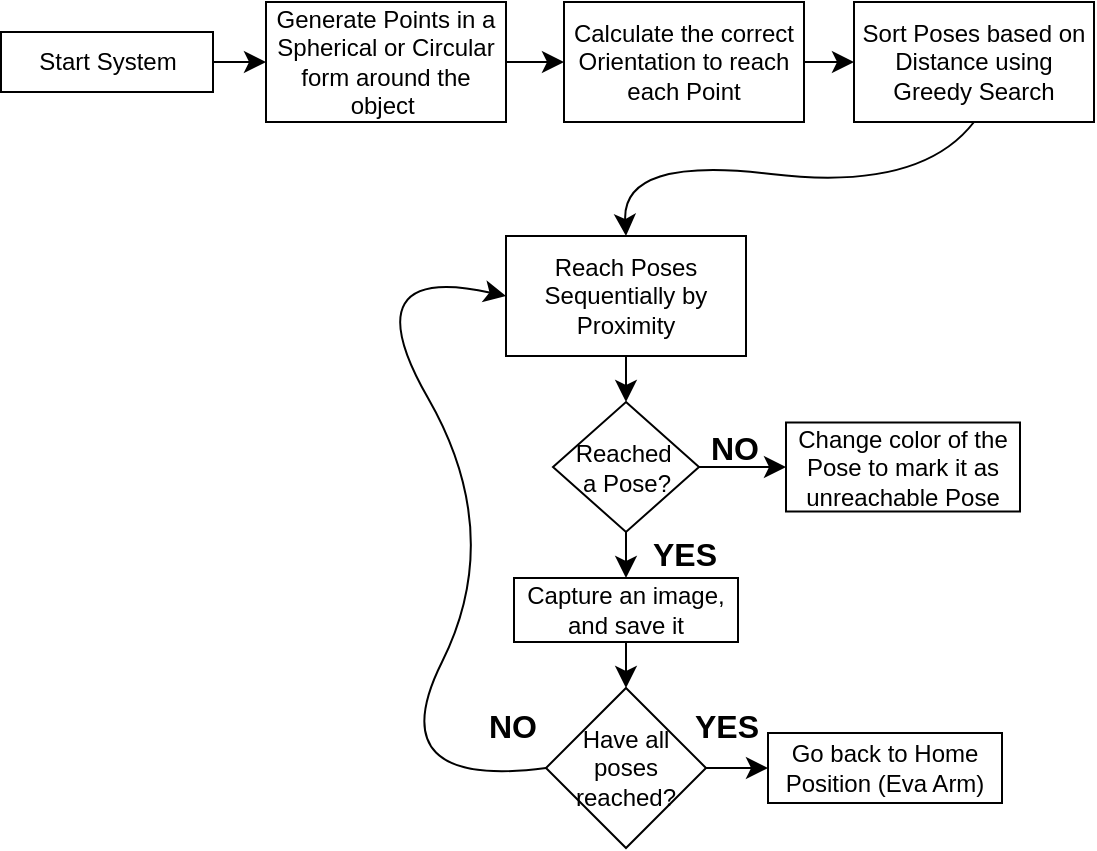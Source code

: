 <mxfile version="26.2.12">
  <diagram name="Page-1" id="JyfK7v_L3Pvij6fHd2mg">
    <mxGraphModel dx="1332" dy="805" grid="0" gridSize="10" guides="1" tooltips="1" connect="1" arrows="1" fold="1" page="0" pageScale="1" pageWidth="827" pageHeight="1169" math="0" shadow="0">
      <root>
        <mxCell id="0" />
        <mxCell id="1" parent="0" />
        <mxCell id="IO8795PvD08IkSDCkcih-8" style="edgeStyle=none;curved=1;rounded=0;orthogonalLoop=1;jettySize=auto;html=1;exitX=1;exitY=0.5;exitDx=0;exitDy=0;entryX=0;entryY=0.5;entryDx=0;entryDy=0;fontSize=12;startSize=8;endSize=8;" edge="1" parent="1" source="IO8795PvD08IkSDCkcih-1" target="IO8795PvD08IkSDCkcih-2">
          <mxGeometry relative="1" as="geometry" />
        </mxCell>
        <mxCell id="IO8795PvD08IkSDCkcih-1" value="Start System" style="rounded=0;whiteSpace=wrap;html=1;" vertex="1" parent="1">
          <mxGeometry x="-179.5" y="-16" width="106" height="30" as="geometry" />
        </mxCell>
        <mxCell id="IO8795PvD08IkSDCkcih-9" style="edgeStyle=none;curved=1;rounded=0;orthogonalLoop=1;jettySize=auto;html=1;exitX=1;exitY=0.5;exitDx=0;exitDy=0;entryX=0;entryY=0.5;entryDx=0;entryDy=0;fontSize=12;startSize=8;endSize=8;" edge="1" parent="1" source="IO8795PvD08IkSDCkcih-27" target="IO8795PvD08IkSDCkcih-3">
          <mxGeometry relative="1" as="geometry" />
        </mxCell>
        <mxCell id="IO8795PvD08IkSDCkcih-2" value="Generate Points in a Spherical or Circular form around the object&lt;span style=&quot;background-color: transparent; color: light-dark(rgb(0, 0, 0), rgb(255, 255, 255));&quot;&gt;&amp;nbsp;&lt;/span&gt;" style="rounded=0;whiteSpace=wrap;html=1;" vertex="1" parent="1">
          <mxGeometry x="-47" y="-31" width="120" height="60" as="geometry" />
        </mxCell>
        <mxCell id="IO8795PvD08IkSDCkcih-10" style="edgeStyle=none;curved=1;rounded=0;orthogonalLoop=1;jettySize=auto;html=1;exitX=0.5;exitY=1;exitDx=0;exitDy=0;entryX=0.5;entryY=0;entryDx=0;entryDy=0;fontSize=12;startSize=8;endSize=8;" edge="1" parent="1" source="IO8795PvD08IkSDCkcih-3" target="IO8795PvD08IkSDCkcih-4">
          <mxGeometry relative="1" as="geometry">
            <Array as="points">
              <mxPoint x="280" y="64" />
              <mxPoint x="131" y="46" />
            </Array>
          </mxGeometry>
        </mxCell>
        <mxCell id="IO8795PvD08IkSDCkcih-3" value="Sort Poses based on Distance using Greedy Search" style="rounded=0;whiteSpace=wrap;html=1;" vertex="1" parent="1">
          <mxGeometry x="247" y="-31" width="120" height="60" as="geometry" />
        </mxCell>
        <mxCell id="IO8795PvD08IkSDCkcih-14" style="edgeStyle=none;curved=1;rounded=0;orthogonalLoop=1;jettySize=auto;html=1;exitX=0.5;exitY=1;exitDx=0;exitDy=0;entryX=0.5;entryY=0;entryDx=0;entryDy=0;fontSize=12;startSize=8;endSize=8;" edge="1" parent="1" source="IO8795PvD08IkSDCkcih-4" target="IO8795PvD08IkSDCkcih-13">
          <mxGeometry relative="1" as="geometry" />
        </mxCell>
        <mxCell id="IO8795PvD08IkSDCkcih-4" value="Reach Poses Sequentially by Proximity" style="rounded=0;whiteSpace=wrap;html=1;" vertex="1" parent="1">
          <mxGeometry x="73" y="86" width="120" height="60" as="geometry" />
        </mxCell>
        <mxCell id="IO8795PvD08IkSDCkcih-20" style="edgeStyle=none;curved=1;rounded=0;orthogonalLoop=1;jettySize=auto;html=1;exitX=1;exitY=0.5;exitDx=0;exitDy=0;fontSize=12;startSize=8;endSize=8;" edge="1" parent="1" source="IO8795PvD08IkSDCkcih-6" target="IO8795PvD08IkSDCkcih-7">
          <mxGeometry relative="1" as="geometry" />
        </mxCell>
        <mxCell id="IO8795PvD08IkSDCkcih-21" style="edgeStyle=none;curved=1;rounded=0;orthogonalLoop=1;jettySize=auto;html=1;exitX=0;exitY=0.5;exitDx=0;exitDy=0;entryX=0;entryY=0.5;entryDx=0;entryDy=0;fontSize=12;startSize=8;endSize=8;" edge="1" parent="1" source="IO8795PvD08IkSDCkcih-6" target="IO8795PvD08IkSDCkcih-4">
          <mxGeometry relative="1" as="geometry">
            <Array as="points">
              <mxPoint x="9" y="363" />
              <mxPoint x="73" y="235" />
              <mxPoint x="-5" y="99" />
            </Array>
          </mxGeometry>
        </mxCell>
        <mxCell id="IO8795PvD08IkSDCkcih-6" value="Have all poses reached?" style="rhombus;whiteSpace=wrap;html=1;" vertex="1" parent="1">
          <mxGeometry x="93" y="312" width="80" height="80" as="geometry" />
        </mxCell>
        <mxCell id="IO8795PvD08IkSDCkcih-7" value="Go back to Home Position (Eva Arm)" style="rounded=0;whiteSpace=wrap;html=1;" vertex="1" parent="1">
          <mxGeometry x="204" y="334.5" width="117" height="35" as="geometry" />
        </mxCell>
        <mxCell id="IO8795PvD08IkSDCkcih-16" style="edgeStyle=none;curved=1;rounded=0;orthogonalLoop=1;jettySize=auto;html=1;exitX=0.5;exitY=1;exitDx=0;exitDy=0;entryX=0.5;entryY=0;entryDx=0;entryDy=0;fontSize=12;startSize=8;endSize=8;" edge="1" parent="1" source="IO8795PvD08IkSDCkcih-13" target="IO8795PvD08IkSDCkcih-15">
          <mxGeometry relative="1" as="geometry" />
        </mxCell>
        <mxCell id="IO8795PvD08IkSDCkcih-18" style="edgeStyle=none;curved=1;rounded=0;orthogonalLoop=1;jettySize=auto;html=1;exitX=1;exitY=0.5;exitDx=0;exitDy=0;entryX=0;entryY=0.5;entryDx=0;entryDy=0;fontSize=12;startSize=8;endSize=8;" edge="1" parent="1" source="IO8795PvD08IkSDCkcih-13" target="IO8795PvD08IkSDCkcih-17">
          <mxGeometry relative="1" as="geometry" />
        </mxCell>
        <mxCell id="IO8795PvD08IkSDCkcih-13" value="Reached&amp;nbsp;&lt;div&gt;a Pose?&lt;/div&gt;" style="rhombus;whiteSpace=wrap;html=1;" vertex="1" parent="1">
          <mxGeometry x="96.5" y="169" width="73" height="65" as="geometry" />
        </mxCell>
        <mxCell id="IO8795PvD08IkSDCkcih-19" style="edgeStyle=none;curved=1;rounded=0;orthogonalLoop=1;jettySize=auto;html=1;exitX=0.5;exitY=1;exitDx=0;exitDy=0;entryX=0.5;entryY=0;entryDx=0;entryDy=0;fontSize=12;startSize=8;endSize=8;" edge="1" parent="1" source="IO8795PvD08IkSDCkcih-15" target="IO8795PvD08IkSDCkcih-6">
          <mxGeometry relative="1" as="geometry" />
        </mxCell>
        <mxCell id="IO8795PvD08IkSDCkcih-15" value="Capture an image, and save it" style="rounded=0;whiteSpace=wrap;html=1;" vertex="1" parent="1">
          <mxGeometry x="77" y="257" width="112" height="32" as="geometry" />
        </mxCell>
        <mxCell id="IO8795PvD08IkSDCkcih-17" value="Change color of the Pose to mark it as unreachable Pose" style="rounded=0;whiteSpace=wrap;html=1;" vertex="1" parent="1">
          <mxGeometry x="213" y="179.25" width="117" height="44.5" as="geometry" />
        </mxCell>
        <mxCell id="IO8795PvD08IkSDCkcih-22" value="&lt;b&gt;YES&lt;/b&gt;" style="text;html=1;align=center;verticalAlign=middle;resizable=0;points=[];autosize=1;strokeColor=none;fillColor=none;fontSize=16;" vertex="1" parent="1">
          <mxGeometry x="157.5" y="315.5" width="50" height="31" as="geometry" />
        </mxCell>
        <mxCell id="IO8795PvD08IkSDCkcih-23" value="&lt;b&gt;NO&lt;/b&gt;" style="text;html=1;align=center;verticalAlign=middle;resizable=0;points=[];autosize=1;strokeColor=none;fillColor=none;fontSize=16;" vertex="1" parent="1">
          <mxGeometry x="54.5" y="315.5" width="42" height="31" as="geometry" />
        </mxCell>
        <mxCell id="IO8795PvD08IkSDCkcih-24" value="&lt;b&gt;YES&lt;/b&gt;" style="text;html=1;align=center;verticalAlign=middle;resizable=0;points=[];autosize=1;strokeColor=none;fillColor=none;fontSize=16;" vertex="1" parent="1">
          <mxGeometry x="137" y="229" width="50" height="31" as="geometry" />
        </mxCell>
        <mxCell id="IO8795PvD08IkSDCkcih-25" value="&lt;b&gt;NO&lt;/b&gt;" style="text;html=1;align=center;verticalAlign=middle;resizable=0;points=[];autosize=1;strokeColor=none;fillColor=none;fontSize=16;" vertex="1" parent="1">
          <mxGeometry x="165.5" y="176" width="42" height="31" as="geometry" />
        </mxCell>
        <mxCell id="IO8795PvD08IkSDCkcih-28" value="" style="edgeStyle=none;curved=1;rounded=0;orthogonalLoop=1;jettySize=auto;html=1;exitX=1;exitY=0.5;exitDx=0;exitDy=0;entryX=0;entryY=0.5;entryDx=0;entryDy=0;fontSize=12;startSize=8;endSize=8;" edge="1" parent="1" source="IO8795PvD08IkSDCkcih-2" target="IO8795PvD08IkSDCkcih-27">
          <mxGeometry relative="1" as="geometry">
            <mxPoint x="96" y="-1" as="sourcePoint" />
            <mxPoint x="216" y="-1" as="targetPoint" />
          </mxGeometry>
        </mxCell>
        <mxCell id="IO8795PvD08IkSDCkcih-27" value="Calculate the correct Orientation to reach each Point" style="rounded=0;whiteSpace=wrap;html=1;" vertex="1" parent="1">
          <mxGeometry x="102" y="-31" width="120" height="60" as="geometry" />
        </mxCell>
      </root>
    </mxGraphModel>
  </diagram>
</mxfile>
